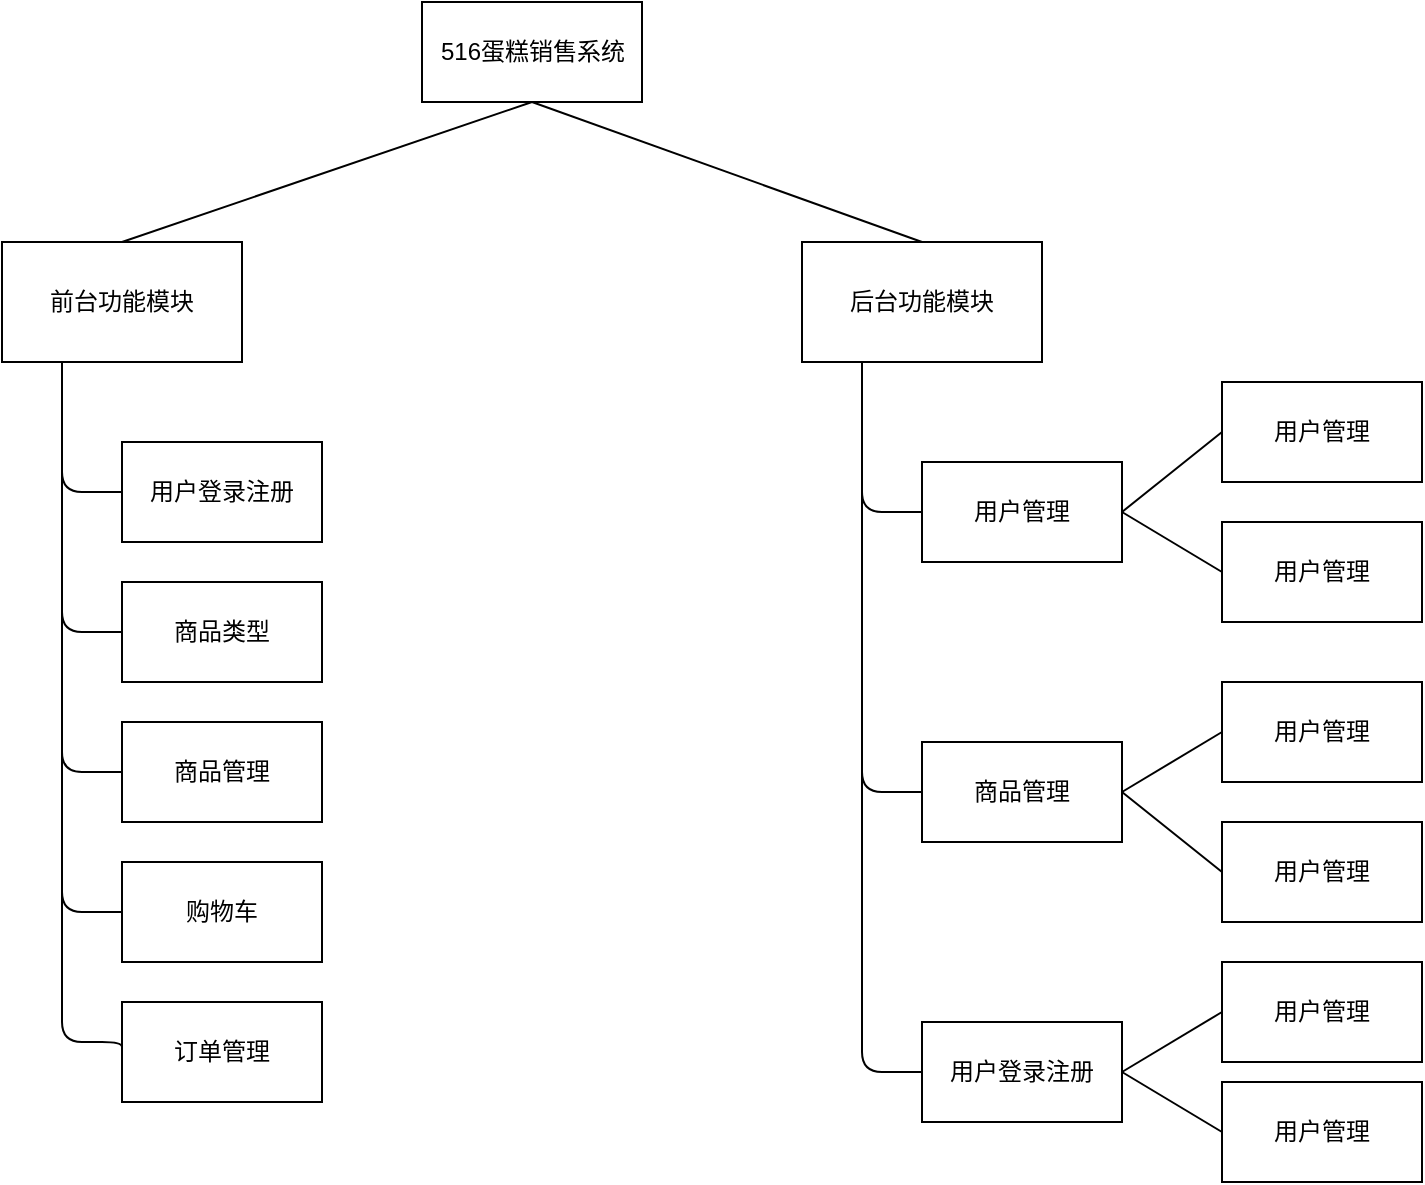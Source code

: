<mxfile>
    <diagram id="KL-DjG6rN8e9X6aLw7iz" name="第 1 页">
        <mxGraphModel dx="772" dy="567" grid="1" gridSize="10" guides="1" tooltips="1" connect="1" arrows="1" fold="1" page="1" pageScale="1" pageWidth="827" pageHeight="1169" math="0" shadow="0">
            <root>
                <mxCell id="0"/>
                <mxCell id="1" parent="0"/>
                <mxCell id="2" value="516蛋糕销售系统" style="html=1;" parent="1" vertex="1">
                    <mxGeometry x="330" y="100" width="110" height="50" as="geometry"/>
                </mxCell>
                <mxCell id="3" value="前台功能模块" style="whiteSpace=wrap;html=1;" parent="1" vertex="1">
                    <mxGeometry x="120" y="220" width="120" height="60" as="geometry"/>
                </mxCell>
                <mxCell id="5" value="" style="endArrow=none;html=1;entryX=0.5;entryY=1;entryDx=0;entryDy=0;exitX=0.5;exitY=0;exitDx=0;exitDy=0;" parent="1" source="3" target="2" edge="1">
                    <mxGeometry width="50" height="50" relative="1" as="geometry">
                        <mxPoint x="160" y="160" as="sourcePoint"/>
                        <mxPoint x="210" y="110" as="targetPoint"/>
                    </mxGeometry>
                </mxCell>
                <mxCell id="6" value="后台功能模块" style="whiteSpace=wrap;html=1;" parent="1" vertex="1">
                    <mxGeometry x="520" y="220" width="120" height="60" as="geometry"/>
                </mxCell>
                <mxCell id="8" value="" style="endArrow=none;html=1;entryX=0.5;entryY=1;entryDx=0;entryDy=0;exitX=0.5;exitY=0;exitDx=0;exitDy=0;" parent="1" source="6" target="2" edge="1">
                    <mxGeometry width="50" height="50" relative="1" as="geometry">
                        <mxPoint x="190" y="230" as="sourcePoint"/>
                        <mxPoint x="395" y="160" as="targetPoint"/>
                    </mxGeometry>
                </mxCell>
                <mxCell id="9" value="" style="endArrow=none;html=1;entryX=0.25;entryY=1;entryDx=0;entryDy=0;exitX=0;exitY=0.5;exitDx=0;exitDy=0;rounded=1;edgeStyle=orthogonalEdgeStyle;" parent="1" source="10" target="3" edge="1">
                    <mxGeometry width="50" height="50" relative="1" as="geometry">
                        <mxPoint x="150" y="520" as="sourcePoint"/>
                        <mxPoint x="155" y="170" as="targetPoint"/>
                    </mxGeometry>
                </mxCell>
                <mxCell id="10" value="用户登录注册" style="whiteSpace=wrap;html=1;" parent="1" vertex="1">
                    <mxGeometry x="180" y="320" width="100" height="50" as="geometry"/>
                </mxCell>
                <mxCell id="11" value="商品类型" style="whiteSpace=wrap;html=1;" parent="1" vertex="1">
                    <mxGeometry x="180" y="390" width="100" height="50" as="geometry"/>
                </mxCell>
                <mxCell id="12" value="" style="endArrow=none;html=1;entryX=0.25;entryY=1;entryDx=0;entryDy=0;exitX=0;exitY=0.5;exitDx=0;exitDy=0;rounded=1;edgeStyle=orthogonalEdgeStyle;" parent="1" source="11" target="3" edge="1">
                    <mxGeometry width="50" height="50" relative="1" as="geometry">
                        <mxPoint x="190" y="355" as="sourcePoint"/>
                        <mxPoint x="160" y="290" as="targetPoint"/>
                    </mxGeometry>
                </mxCell>
                <mxCell id="13" value="商品管理" style="whiteSpace=wrap;html=1;" parent="1" vertex="1">
                    <mxGeometry x="180" y="460" width="100" height="50" as="geometry"/>
                </mxCell>
                <mxCell id="14" value="" style="endArrow=none;html=1;entryX=0.25;entryY=1;entryDx=0;entryDy=0;exitX=0;exitY=0.5;exitDx=0;exitDy=0;rounded=1;edgeStyle=orthogonalEdgeStyle;" parent="1" source="13" target="3" edge="1">
                    <mxGeometry width="50" height="50" relative="1" as="geometry">
                        <mxPoint x="190" y="425" as="sourcePoint"/>
                        <mxPoint x="160" y="290" as="targetPoint"/>
                        <Array as="points">
                            <mxPoint x="150" y="485"/>
                        </Array>
                    </mxGeometry>
                </mxCell>
                <mxCell id="15" value="购物车" style="whiteSpace=wrap;html=1;" parent="1" vertex="1">
                    <mxGeometry x="180" y="530" width="100" height="50" as="geometry"/>
                </mxCell>
                <mxCell id="16" value="" style="endArrow=none;html=1;rounded=1;edgeStyle=orthogonalEdgeStyle;entryX=0.25;entryY=1;entryDx=0;entryDy=0;" parent="1" target="3" edge="1">
                    <mxGeometry width="50" height="50" relative="1" as="geometry">
                        <mxPoint x="180" y="555" as="sourcePoint"/>
                        <mxPoint x="160" y="300" as="targetPoint"/>
                        <Array as="points">
                            <mxPoint x="150" y="555"/>
                        </Array>
                    </mxGeometry>
                </mxCell>
                <mxCell id="17" value="订单管理" style="whiteSpace=wrap;html=1;" parent="1" vertex="1">
                    <mxGeometry x="180" y="600" width="100" height="50" as="geometry"/>
                </mxCell>
                <mxCell id="18" value="" style="endArrow=none;html=1;rounded=1;edgeStyle=orthogonalEdgeStyle;entryX=0.25;entryY=1;entryDx=0;entryDy=0;exitX=0;exitY=0.5;exitDx=0;exitDy=0;" parent="1" source="17" target="3" edge="1">
                    <mxGeometry width="50" height="50" relative="1" as="geometry">
                        <mxPoint x="190" y="565" as="sourcePoint"/>
                        <mxPoint x="160" y="290" as="targetPoint"/>
                        <Array as="points">
                            <mxPoint x="180" y="620"/>
                            <mxPoint x="150" y="620"/>
                        </Array>
                    </mxGeometry>
                </mxCell>
                <mxCell id="19" value="用户管理" style="whiteSpace=wrap;html=1;" parent="1" vertex="1">
                    <mxGeometry x="580" y="330" width="100" height="50" as="geometry"/>
                </mxCell>
                <mxCell id="20" value="用户管理" style="whiteSpace=wrap;html=1;" parent="1" vertex="1">
                    <mxGeometry x="730" y="290" width="100" height="50" as="geometry"/>
                </mxCell>
                <mxCell id="21" value="用户登录注册" style="whiteSpace=wrap;html=1;" parent="1" vertex="1">
                    <mxGeometry x="580" y="610" width="100" height="50" as="geometry"/>
                </mxCell>
                <mxCell id="22" value="商品管理" style="whiteSpace=wrap;html=1;" parent="1" vertex="1">
                    <mxGeometry x="580" y="470" width="100" height="50" as="geometry"/>
                </mxCell>
                <mxCell id="23" value="用户管理" style="whiteSpace=wrap;html=1;" vertex="1" parent="1">
                    <mxGeometry x="730" y="360" width="100" height="50" as="geometry"/>
                </mxCell>
                <mxCell id="24" value="用户管理" style="whiteSpace=wrap;html=1;" vertex="1" parent="1">
                    <mxGeometry x="730" y="510" width="100" height="50" as="geometry"/>
                </mxCell>
                <mxCell id="25" value="用户管理" style="whiteSpace=wrap;html=1;" vertex="1" parent="1">
                    <mxGeometry x="730" y="440" width="100" height="50" as="geometry"/>
                </mxCell>
                <mxCell id="26" value="用户管理" style="whiteSpace=wrap;html=1;" vertex="1" parent="1">
                    <mxGeometry x="730" y="640" width="100" height="50" as="geometry"/>
                </mxCell>
                <mxCell id="27" value="用户管理" style="whiteSpace=wrap;html=1;" vertex="1" parent="1">
                    <mxGeometry x="730" y="580" width="100" height="50" as="geometry"/>
                </mxCell>
                <mxCell id="28" value="" style="endArrow=none;html=1;entryX=1;entryY=0.5;entryDx=0;entryDy=0;exitX=0;exitY=0.5;exitDx=0;exitDy=0;" edge="1" parent="1" source="20" target="19">
                    <mxGeometry width="50" height="50" relative="1" as="geometry">
                        <mxPoint x="590" y="230" as="sourcePoint"/>
                        <mxPoint x="395" y="160" as="targetPoint"/>
                    </mxGeometry>
                </mxCell>
                <mxCell id="29" value="" style="endArrow=none;html=1;entryX=1;entryY=0.5;entryDx=0;entryDy=0;exitX=0;exitY=0.5;exitDx=0;exitDy=0;" edge="1" parent="1" source="23" target="19">
                    <mxGeometry width="50" height="50" relative="1" as="geometry">
                        <mxPoint x="600" y="240" as="sourcePoint"/>
                        <mxPoint x="405" y="170" as="targetPoint"/>
                    </mxGeometry>
                </mxCell>
                <mxCell id="30" value="" style="endArrow=none;html=1;entryX=1;entryY=0.5;entryDx=0;entryDy=0;exitX=0;exitY=0.5;exitDx=0;exitDy=0;" edge="1" parent="1" source="25" target="22">
                    <mxGeometry width="50" height="50" relative="1" as="geometry">
                        <mxPoint x="610" y="250" as="sourcePoint"/>
                        <mxPoint x="415" y="180" as="targetPoint"/>
                    </mxGeometry>
                </mxCell>
                <mxCell id="31" value="" style="endArrow=none;html=1;entryX=1;entryY=0.5;entryDx=0;entryDy=0;exitX=0;exitY=0.5;exitDx=0;exitDy=0;" edge="1" parent="1" source="24" target="22">
                    <mxGeometry width="50" height="50" relative="1" as="geometry">
                        <mxPoint x="620" y="260" as="sourcePoint"/>
                        <mxPoint x="425" y="190" as="targetPoint"/>
                    </mxGeometry>
                </mxCell>
                <mxCell id="32" value="" style="endArrow=none;html=1;entryX=1;entryY=0.5;entryDx=0;entryDy=0;exitX=0;exitY=0.5;exitDx=0;exitDy=0;" edge="1" parent="1" source="27" target="21">
                    <mxGeometry width="50" height="50" relative="1" as="geometry">
                        <mxPoint x="630" y="270" as="sourcePoint"/>
                        <mxPoint x="435" y="200" as="targetPoint"/>
                    </mxGeometry>
                </mxCell>
                <mxCell id="33" value="" style="endArrow=none;html=1;entryX=1;entryY=0.5;entryDx=0;entryDy=0;exitX=0;exitY=0.5;exitDx=0;exitDy=0;" edge="1" parent="1" source="26" target="21">
                    <mxGeometry width="50" height="50" relative="1" as="geometry">
                        <mxPoint x="640" y="280" as="sourcePoint"/>
                        <mxPoint x="445" y="210" as="targetPoint"/>
                    </mxGeometry>
                </mxCell>
                <mxCell id="34" value="" style="endArrow=none;html=1;entryX=0.25;entryY=1;entryDx=0;entryDy=0;exitX=0;exitY=0.5;exitDx=0;exitDy=0;rounded=1;edgeStyle=orthogonalEdgeStyle;" edge="1" parent="1" source="19" target="6">
                    <mxGeometry width="50" height="50" relative="1" as="geometry">
                        <mxPoint x="190" y="355" as="sourcePoint"/>
                        <mxPoint x="160" y="290" as="targetPoint"/>
                    </mxGeometry>
                </mxCell>
                <mxCell id="35" value="" style="endArrow=none;html=1;entryX=0.25;entryY=1;entryDx=0;entryDy=0;exitX=0;exitY=0.5;exitDx=0;exitDy=0;rounded=1;edgeStyle=orthogonalEdgeStyle;" edge="1" parent="1" source="22" target="6">
                    <mxGeometry width="50" height="50" relative="1" as="geometry">
                        <mxPoint x="590" y="365" as="sourcePoint"/>
                        <mxPoint x="560" y="290" as="targetPoint"/>
                    </mxGeometry>
                </mxCell>
                <mxCell id="36" value="" style="endArrow=none;html=1;entryX=0.25;entryY=1;entryDx=0;entryDy=0;exitX=0;exitY=0.5;exitDx=0;exitDy=0;rounded=1;edgeStyle=orthogonalEdgeStyle;" edge="1" parent="1" source="21" target="6">
                    <mxGeometry width="50" height="50" relative="1" as="geometry">
                        <mxPoint x="600" y="375" as="sourcePoint"/>
                        <mxPoint x="570" y="300" as="targetPoint"/>
                    </mxGeometry>
                </mxCell>
            </root>
        </mxGraphModel>
    </diagram>
</mxfile>